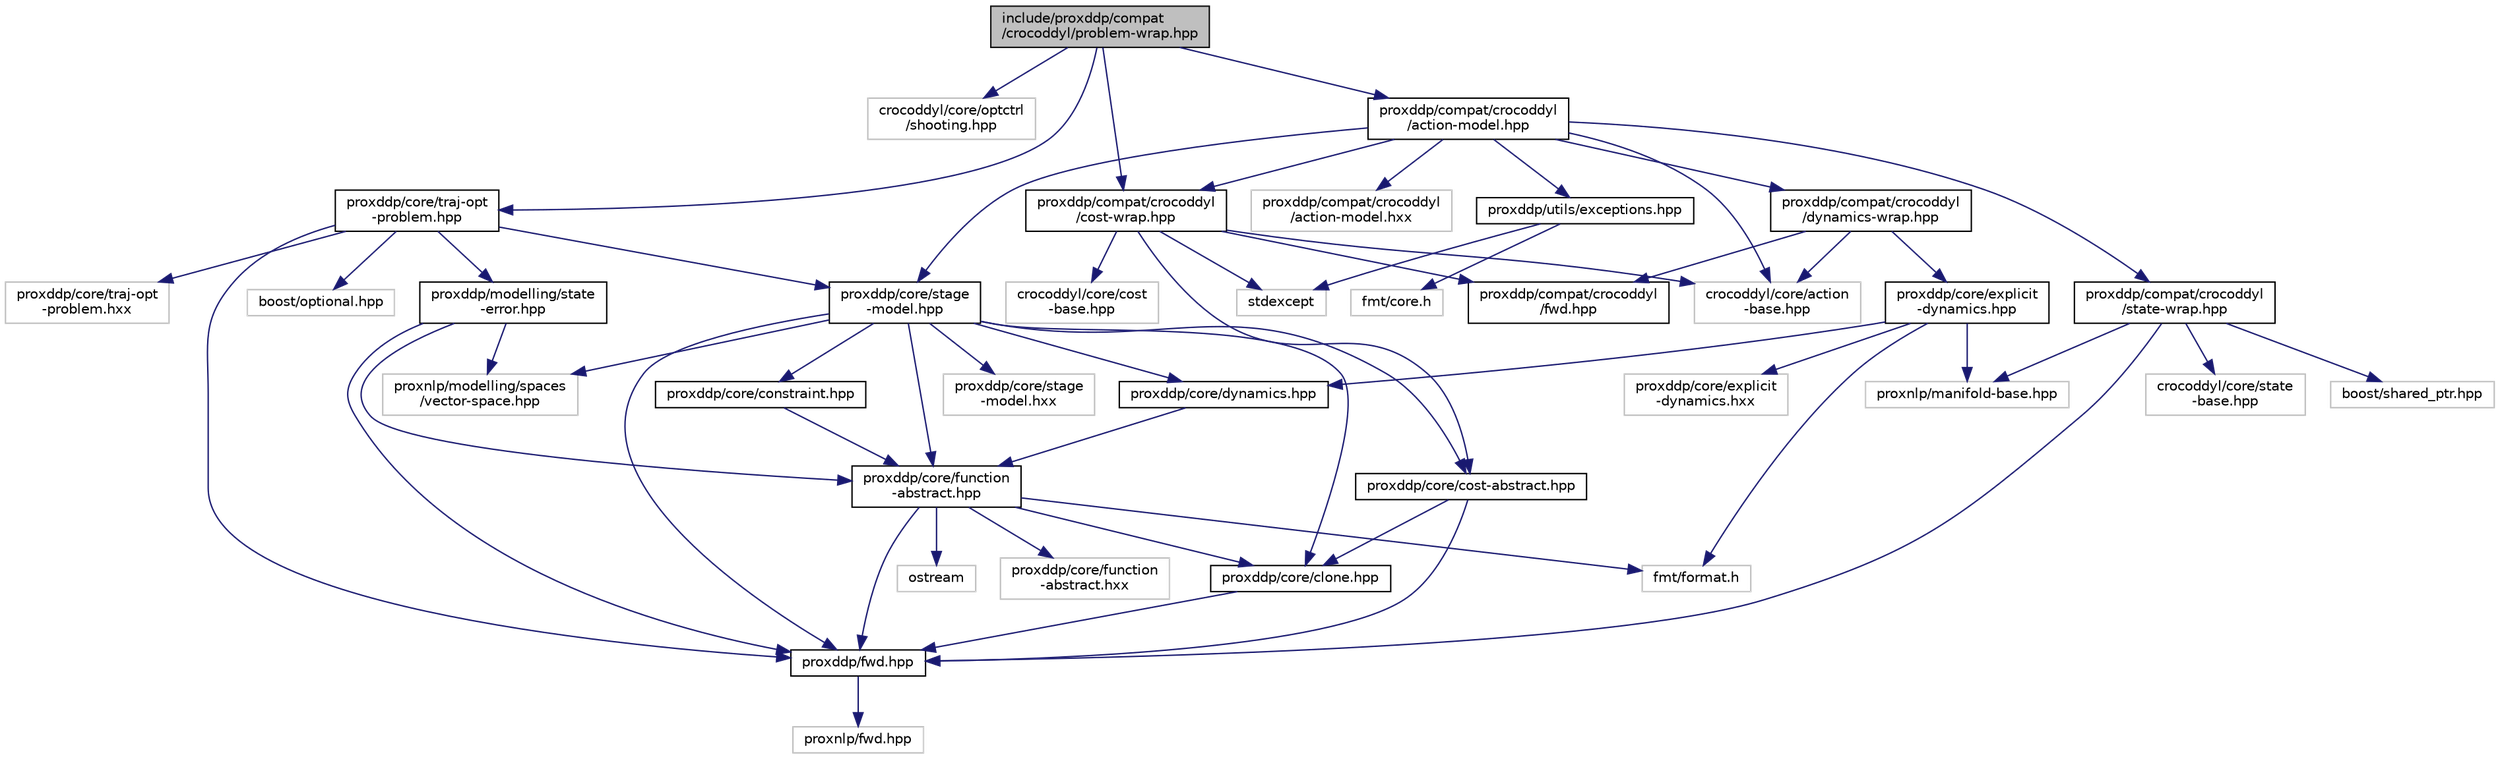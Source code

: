 digraph "include/proxddp/compat/crocoddyl/problem-wrap.hpp"
{
 // LATEX_PDF_SIZE
  bgcolor="transparent";
  edge [fontname="Helvetica",fontsize="10",labelfontname="Helvetica",labelfontsize="10"];
  node [fontname="Helvetica",fontsize="10",shape=record];
  Node1 [label="include/proxddp/compat\l/crocoddyl/problem-wrap.hpp",height=0.2,width=0.4,color="black", fillcolor="grey75", style="filled", fontcolor="black",tooltip=" "];
  Node1 -> Node2 [color="midnightblue",fontsize="10",style="solid",fontname="Helvetica"];
  Node2 [label="crocoddyl/core/optctrl\l/shooting.hpp",height=0.2,width=0.4,color="grey75",tooltip=" "];
  Node1 -> Node3 [color="midnightblue",fontsize="10",style="solid",fontname="Helvetica"];
  Node3 [label="proxddp/core/traj-opt\l-problem.hpp",height=0.2,width=0.4,color="black",URL="$traj-opt-problem_8hpp.html",tooltip=" "];
  Node3 -> Node4 [color="midnightblue",fontsize="10",style="solid",fontname="Helvetica"];
  Node4 [label="proxddp/fwd.hpp",height=0.2,width=0.4,color="black",URL="$fwd_8hpp.html",tooltip="Forward declarations."];
  Node4 -> Node5 [color="midnightblue",fontsize="10",style="solid",fontname="Helvetica"];
  Node5 [label="proxnlp/fwd.hpp",height=0.2,width=0.4,color="grey75",tooltip=" "];
  Node3 -> Node6 [color="midnightblue",fontsize="10",style="solid",fontname="Helvetica"];
  Node6 [label="proxddp/core/stage\l-model.hpp",height=0.2,width=0.4,color="black",URL="$stage-model_8hpp.html",tooltip=" "];
  Node6 -> Node4 [color="midnightblue",fontsize="10",style="solid",fontname="Helvetica"];
  Node6 -> Node7 [color="midnightblue",fontsize="10",style="solid",fontname="Helvetica"];
  Node7 [label="proxddp/core/function\l-abstract.hpp",height=0.2,width=0.4,color="black",URL="$function-abstract_8hpp.html",tooltip="Base definitions for ternary functions."];
  Node7 -> Node4 [color="midnightblue",fontsize="10",style="solid",fontname="Helvetica"];
  Node7 -> Node8 [color="midnightblue",fontsize="10",style="solid",fontname="Helvetica"];
  Node8 [label="proxddp/core/clone.hpp",height=0.2,width=0.4,color="black",URL="$clone_8hpp.html",tooltip=" "];
  Node8 -> Node4 [color="midnightblue",fontsize="10",style="solid",fontname="Helvetica"];
  Node7 -> Node9 [color="midnightblue",fontsize="10",style="solid",fontname="Helvetica"];
  Node9 [label="fmt/format.h",height=0.2,width=0.4,color="grey75",tooltip=" "];
  Node7 -> Node10 [color="midnightblue",fontsize="10",style="solid",fontname="Helvetica"];
  Node10 [label="ostream",height=0.2,width=0.4,color="grey75",tooltip=" "];
  Node7 -> Node11 [color="midnightblue",fontsize="10",style="solid",fontname="Helvetica"];
  Node11 [label="proxddp/core/function\l-abstract.hxx",height=0.2,width=0.4,color="grey75",tooltip=" "];
  Node6 -> Node12 [color="midnightblue",fontsize="10",style="solid",fontname="Helvetica"];
  Node12 [label="proxnlp/modelling/spaces\l/vector-space.hpp",height=0.2,width=0.4,color="grey75",tooltip=" "];
  Node6 -> Node13 [color="midnightblue",fontsize="10",style="solid",fontname="Helvetica"];
  Node13 [label="proxddp/core/cost-abstract.hpp",height=0.2,width=0.4,color="black",URL="$cost-abstract_8hpp.html",tooltip=" "];
  Node13 -> Node4 [color="midnightblue",fontsize="10",style="solid",fontname="Helvetica"];
  Node13 -> Node8 [color="midnightblue",fontsize="10",style="solid",fontname="Helvetica"];
  Node6 -> Node14 [color="midnightblue",fontsize="10",style="solid",fontname="Helvetica"];
  Node14 [label="proxddp/core/dynamics.hpp",height=0.2,width=0.4,color="black",URL="$dynamics_8hpp.html",tooltip=" "];
  Node14 -> Node7 [color="midnightblue",fontsize="10",style="solid",fontname="Helvetica"];
  Node6 -> Node15 [color="midnightblue",fontsize="10",style="solid",fontname="Helvetica"];
  Node15 [label="proxddp/core/constraint.hpp",height=0.2,width=0.4,color="black",URL="$constraint_8hpp.html",tooltip="Defines the constraint object for this library."];
  Node15 -> Node7 [color="midnightblue",fontsize="10",style="solid",fontname="Helvetica"];
  Node6 -> Node8 [color="midnightblue",fontsize="10",style="solid",fontname="Helvetica"];
  Node6 -> Node16 [color="midnightblue",fontsize="10",style="solid",fontname="Helvetica"];
  Node16 [label="proxddp/core/stage\l-model.hxx",height=0.2,width=0.4,color="grey75",tooltip=" "];
  Node3 -> Node17 [color="midnightblue",fontsize="10",style="solid",fontname="Helvetica"];
  Node17 [label="proxddp/modelling/state\l-error.hpp",height=0.2,width=0.4,color="black",URL="$state-error_8hpp.html",tooltip=" "];
  Node17 -> Node4 [color="midnightblue",fontsize="10",style="solid",fontname="Helvetica"];
  Node17 -> Node7 [color="midnightblue",fontsize="10",style="solid",fontname="Helvetica"];
  Node17 -> Node12 [color="midnightblue",fontsize="10",style="solid",fontname="Helvetica"];
  Node3 -> Node18 [color="midnightblue",fontsize="10",style="solid",fontname="Helvetica"];
  Node18 [label="boost/optional.hpp",height=0.2,width=0.4,color="grey75",tooltip=" "];
  Node3 -> Node19 [color="midnightblue",fontsize="10",style="solid",fontname="Helvetica"];
  Node19 [label="proxddp/core/traj-opt\l-problem.hxx",height=0.2,width=0.4,color="grey75",tooltip=" "];
  Node1 -> Node20 [color="midnightblue",fontsize="10",style="solid",fontname="Helvetica"];
  Node20 [label="proxddp/compat/crocoddyl\l/cost-wrap.hpp",height=0.2,width=0.4,color="black",URL="$cost-wrap_8hpp.html",tooltip=" "];
  Node20 -> Node21 [color="midnightblue",fontsize="10",style="solid",fontname="Helvetica"];
  Node21 [label="proxddp/compat/crocoddyl\l/fwd.hpp",height=0.2,width=0.4,color="black",URL="$compat_2crocoddyl_2fwd_8hpp.html",tooltip=" "];
  Node20 -> Node13 [color="midnightblue",fontsize="10",style="solid",fontname="Helvetica"];
  Node20 -> Node22 [color="midnightblue",fontsize="10",style="solid",fontname="Helvetica"];
  Node22 [label="crocoddyl/core/cost\l-base.hpp",height=0.2,width=0.4,color="grey75",tooltip=" "];
  Node20 -> Node23 [color="midnightblue",fontsize="10",style="solid",fontname="Helvetica"];
  Node23 [label="crocoddyl/core/action\l-base.hpp",height=0.2,width=0.4,color="grey75",tooltip=" "];
  Node20 -> Node24 [color="midnightblue",fontsize="10",style="solid",fontname="Helvetica"];
  Node24 [label="stdexcept",height=0.2,width=0.4,color="grey75",tooltip=" "];
  Node1 -> Node25 [color="midnightblue",fontsize="10",style="solid",fontname="Helvetica"];
  Node25 [label="proxddp/compat/crocoddyl\l/action-model.hpp",height=0.2,width=0.4,color="black",URL="$action-model_8hpp.html",tooltip=" "];
  Node25 -> Node20 [color="midnightblue",fontsize="10",style="solid",fontname="Helvetica"];
  Node25 -> Node26 [color="midnightblue",fontsize="10",style="solid",fontname="Helvetica"];
  Node26 [label="proxddp/compat/crocoddyl\l/state-wrap.hpp",height=0.2,width=0.4,color="black",URL="$state-wrap_8hpp.html",tooltip=" "];
  Node26 -> Node4 [color="midnightblue",fontsize="10",style="solid",fontname="Helvetica"];
  Node26 -> Node27 [color="midnightblue",fontsize="10",style="solid",fontname="Helvetica"];
  Node27 [label="proxnlp/manifold-base.hpp",height=0.2,width=0.4,color="grey75",tooltip=" "];
  Node26 -> Node28 [color="midnightblue",fontsize="10",style="solid",fontname="Helvetica"];
  Node28 [label="crocoddyl/core/state\l-base.hpp",height=0.2,width=0.4,color="grey75",tooltip=" "];
  Node26 -> Node29 [color="midnightblue",fontsize="10",style="solid",fontname="Helvetica"];
  Node29 [label="boost/shared_ptr.hpp",height=0.2,width=0.4,color="grey75",tooltip=" "];
  Node25 -> Node30 [color="midnightblue",fontsize="10",style="solid",fontname="Helvetica"];
  Node30 [label="proxddp/compat/crocoddyl\l/dynamics-wrap.hpp",height=0.2,width=0.4,color="black",URL="$dynamics-wrap_8hpp.html",tooltip=" "];
  Node30 -> Node21 [color="midnightblue",fontsize="10",style="solid",fontname="Helvetica"];
  Node30 -> Node31 [color="midnightblue",fontsize="10",style="solid",fontname="Helvetica"];
  Node31 [label="proxddp/core/explicit\l-dynamics.hpp",height=0.2,width=0.4,color="black",URL="$explicit-dynamics_8hpp.html",tooltip=" "];
  Node31 -> Node14 [color="midnightblue",fontsize="10",style="solid",fontname="Helvetica"];
  Node31 -> Node27 [color="midnightblue",fontsize="10",style="solid",fontname="Helvetica"];
  Node31 -> Node9 [color="midnightblue",fontsize="10",style="solid",fontname="Helvetica"];
  Node31 -> Node32 [color="midnightblue",fontsize="10",style="solid",fontname="Helvetica"];
  Node32 [label="proxddp/core/explicit\l-dynamics.hxx",height=0.2,width=0.4,color="grey75",tooltip=" "];
  Node30 -> Node23 [color="midnightblue",fontsize="10",style="solid",fontname="Helvetica"];
  Node25 -> Node6 [color="midnightblue",fontsize="10",style="solid",fontname="Helvetica"];
  Node25 -> Node23 [color="midnightblue",fontsize="10",style="solid",fontname="Helvetica"];
  Node25 -> Node33 [color="midnightblue",fontsize="10",style="solid",fontname="Helvetica"];
  Node33 [label="proxddp/utils/exceptions.hpp",height=0.2,width=0.4,color="black",URL="$exceptions_8hpp.html",tooltip=" "];
  Node33 -> Node24 [color="midnightblue",fontsize="10",style="solid",fontname="Helvetica"];
  Node33 -> Node34 [color="midnightblue",fontsize="10",style="solid",fontname="Helvetica"];
  Node34 [label="fmt/core.h",height=0.2,width=0.4,color="grey75",tooltip=" "];
  Node25 -> Node35 [color="midnightblue",fontsize="10",style="solid",fontname="Helvetica"];
  Node35 [label="proxddp/compat/crocoddyl\l/action-model.hxx",height=0.2,width=0.4,color="grey75",tooltip=" "];
}
